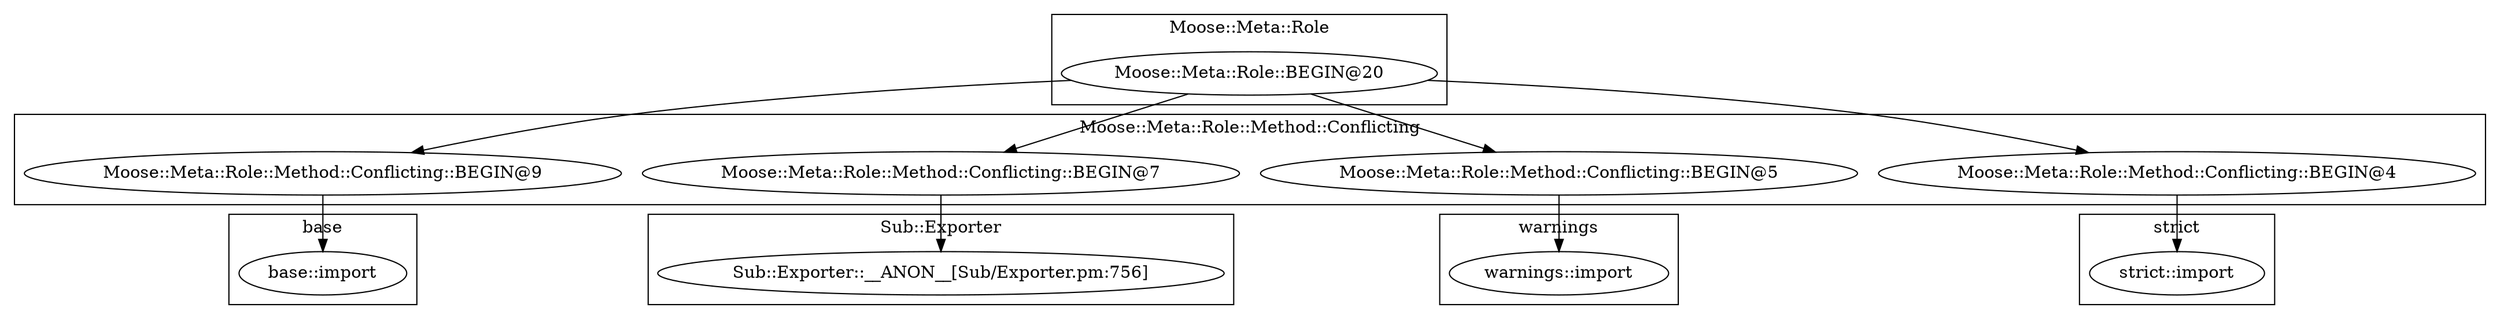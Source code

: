 digraph {
graph [overlap=false]
subgraph cluster_warnings {
	label="warnings";
	"warnings::import";
}
subgraph cluster_Moose_Meta_Role {
	label="Moose::Meta::Role";
	"Moose::Meta::Role::BEGIN@20";
}
subgraph cluster_Sub_Exporter {
	label="Sub::Exporter";
	"Sub::Exporter::__ANON__[Sub/Exporter.pm:756]";
}
subgraph cluster_base {
	label="base";
	"base::import";
}
subgraph cluster_strict {
	label="strict";
	"strict::import";
}
subgraph cluster_Moose_Meta_Role_Method_Conflicting {
	label="Moose::Meta::Role::Method::Conflicting";
	"Moose::Meta::Role::Method::Conflicting::BEGIN@9";
	"Moose::Meta::Role::Method::Conflicting::BEGIN@7";
	"Moose::Meta::Role::Method::Conflicting::BEGIN@5";
	"Moose::Meta::Role::Method::Conflicting::BEGIN@4";
}
"Moose::Meta::Role::BEGIN@20" -> "Moose::Meta::Role::Method::Conflicting::BEGIN@5";
"Moose::Meta::Role::Method::Conflicting::BEGIN@7" -> "Sub::Exporter::__ANON__[Sub/Exporter.pm:756]";
"Moose::Meta::Role::BEGIN@20" -> "Moose::Meta::Role::Method::Conflicting::BEGIN@7";
"Moose::Meta::Role::BEGIN@20" -> "Moose::Meta::Role::Method::Conflicting::BEGIN@4";
"Moose::Meta::Role::BEGIN@20" -> "Moose::Meta::Role::Method::Conflicting::BEGIN@9";
"Moose::Meta::Role::Method::Conflicting::BEGIN@9" -> "base::import";
"Moose::Meta::Role::Method::Conflicting::BEGIN@5" -> "warnings::import";
"Moose::Meta::Role::Method::Conflicting::BEGIN@4" -> "strict::import";
}
